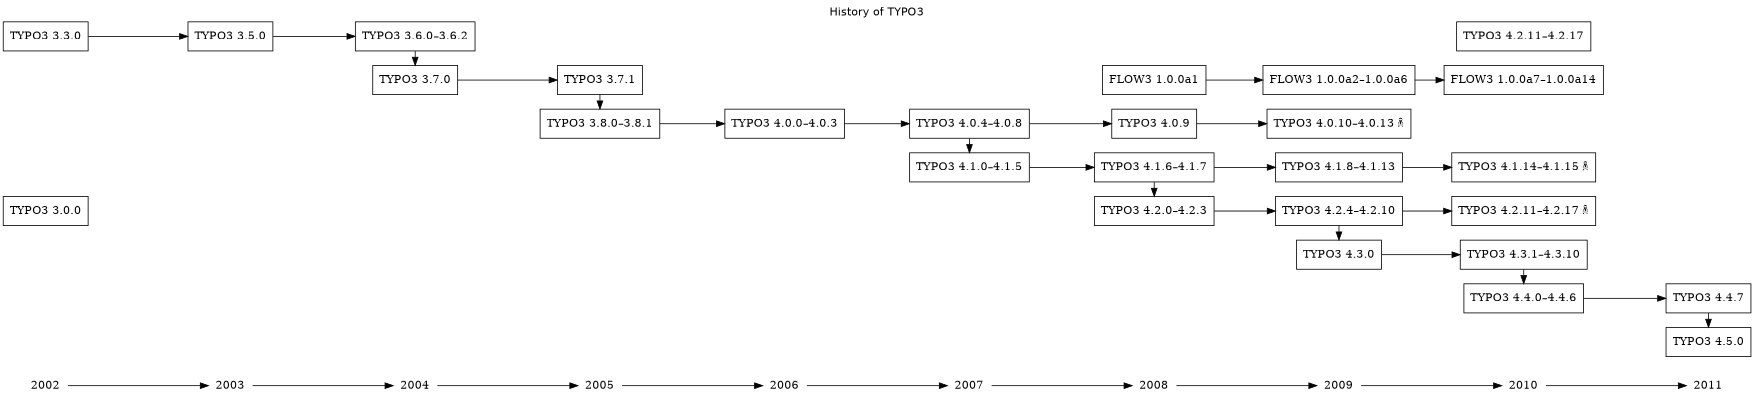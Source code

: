/*                                                                      *
 * This work is licensed under the                                      *
 *                                                                      *
 *        Creative Commons Attribution 3.0 Unported (CC BY 3.0)         *
 *                                                                      *
 * You are free to share and remix this work as long as you specify the *
 * original author.                                                     *
 *                                                                      *
 * More information on this and other Creative Commons licenses can be  *
 * found under: http://creativecommons.org/licenses/                    *
 *                                                                      *
 * @author Andreas Lappe <nd@off-pist.de>                               *
 */

digraph t3history {
    label="History of TYPO3";
    labelloc=t;
    rankdir=LR;
    ranksep=equally;
    size="11.69,8.27";
    fontname="Helvetica";

    { /* Timeline… */
        node [shape=plaintext];
       /* 1997 -> 1998 -> 1999 -> 2000 -> 2001 -> */ 2002 ->
        2003 -> 2004 -> 2005 -> 2006 -> 2007 -> 2008 ->
        2009 -> 2010 -> 2011;
    }

    node [shape=box];
    { rank = same; 2002;
      /* typo3.com/History.1268.0.html */
      "TYPO3 3.0.0";
      "TYPO3 3.3.0"
    }
    { rank = same; 2003;
      "TYPO3 3.5.0";
    }
    { rank = same; 2004;
      "TYPO3 3.6.0–3.6.2";
      "TYPO3 3.7.0" 
    }
    { rank = same; 2005;
      "TYPO3 3.7.1";
      "TYPO3 3.8.0–3.8.1";
    }
    { rank = same; 2006;
      "TYPO3 4.0.0–4.0.3";
    }
    { rank = same; 2007;
      "TYPO3 4.0.4–4.0.8";
      "TYPO3 4.1.0–4.1.5";
    }
    { rank = same; 2008;
      "TYPO3 4.0.9";
      "TYPO3 4.1.6–4.1.7";
      "TYPO3 4.2.0–4.2.3";
      "FLOW3 1.0.0a1"
    }
    { rank = same; 2009;
      "TYPO3 4.0.10–4.0.13 ☠";
      "TYPO3 4.1.8–4.1.13";
      "TYPO3 4.2.4–4.2.10";
      "TYPO3 4.3.0";
      "FLOW3 1.0.0a2–1.0.0a6"
    }
    { rank = same; 2010;
      "TYPO3 4.1.14–4.1.15 ☠";
      "TYPO3 4.2.11–4.2.17";
      "TYPO3 4.3.1–4.3.10";
      "TYPO3 4.4.0–4.4.6";
      "FLOW3 1.0.0a7–1.0.0a14";
    }
    { rank = same; 2011;
      "TYPO3 4.4.7";
      "TYPO3 4.5.0";
    }

    /* 3.7-line: */
    "TYPO3 3.7.0" -> "TYPO3 3.7.1";
    /* 4.0-line: */
    "TYPO3 4.0.0–4.0.3" -> "TYPO3 4.0.4–4.0.8" -> "TYPO3 4.0.9" -> "TYPO3 4.0.10–4.0.13 ☠";
    /* 4.1-line: */
    "TYPO3 4.1.0–4.1.5" -> "TYPO3 4.1.6–4.1.7" -> "TYPO3 4.1.8–4.1.13" -> "TYPO3 4.1.14–4.1.15 ☠";
    /* 4.2-line: */
    "TYPO3 4.2.0–4.2.3" -> "TYPO3 4.2.4–4.2.10" -> "TYPO3 4.2.11–4.2.17 ☠";
    /* 4.3-line: */
    "TYPO3 4.3.0" -> "TYPO3 4.3.1–4.3.10";
    /* 4.4-line: */
    "TYPO3 4.4.0–4.4.6" -> "TYPO3 4.4.7";
    /* FLOW3: */
    "FLOW3 1.0.0a1" -> "FLOW3 1.0.0a2–1.0.0a6" -> "FLOW3 1.0.0a7–1.0.0a14";

    /* Interversion hops: */
    "TYPO3 3.3.0" -> "TYPO3 3.5.0";
    "TYPO3 3.5.0" -> "TYPO3 3.6.0–3.6.2";
    "TYPO3 3.6.0–3.6.2" -> "TYPO3 3.7.0";
    "TYPO3 3.7.1" -> "TYPO3 3.8.0–3.8.1";
    "TYPO3 3.8.0–3.8.1" -> "TYPO3 4.0.0–4.0.3";
    "TYPO3 4.0.4–4.0.8" -> "TYPO3 4.1.0–4.1.5";
    "TYPO3 4.1.6–4.1.7" -> "TYPO3 4.2.0–4.2.3";
    "TYPO3 4.2.4–4.2.10" -> "TYPO3 4.3.0";
    "TYPO3 4.3.1–4.3.10" -> "TYPO3 4.4.0–4.4.6";
    "TYPO3 4.4.7" -> "TYPO3 4.5.0";
}

